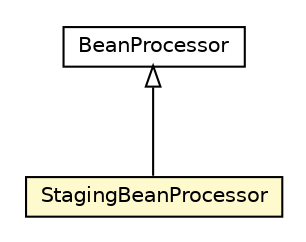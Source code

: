 #!/usr/local/bin/dot
#
# Class diagram 
# Generated by UMLGraph version R5_6-24-gf6e263 (http://www.umlgraph.org/)
#

digraph G {
	edge [fontname="Helvetica",fontsize=10,labelfontname="Helvetica",labelfontsize=10];
	node [fontname="Helvetica",fontsize=10,shape=plaintext];
	nodesep=0.25;
	ranksep=0.5;
	// nl.b3p.brmo.loader.util.StagingBeanProcessor
	c1889 [label=<<table title="nl.b3p.brmo.loader.util.StagingBeanProcessor" border="0" cellborder="1" cellspacing="0" cellpadding="2" port="p" bgcolor="lemonChiffon" href="./StagingBeanProcessor.html">
		<tr><td><table border="0" cellspacing="0" cellpadding="1">
<tr><td align="center" balign="center"> StagingBeanProcessor </td></tr>
		</table></td></tr>
		</table>>, URL="./StagingBeanProcessor.html", fontname="Helvetica", fontcolor="black", fontsize=10.0];
	//nl.b3p.brmo.loader.util.StagingBeanProcessor extends org.apache.commons.dbutils.BeanProcessor
	c1907:p -> c1889:p [dir=back,arrowtail=empty];
	// org.apache.commons.dbutils.BeanProcessor
	c1907 [label=<<table title="org.apache.commons.dbutils.BeanProcessor" border="0" cellborder="1" cellspacing="0" cellpadding="2" port="p" href="http://java.sun.com/j2se/1.4.2/docs/api/org/apache/commons/dbutils/BeanProcessor.html">
		<tr><td><table border="0" cellspacing="0" cellpadding="1">
<tr><td align="center" balign="center"> BeanProcessor </td></tr>
		</table></td></tr>
		</table>>, URL="http://java.sun.com/j2se/1.4.2/docs/api/org/apache/commons/dbutils/BeanProcessor.html", fontname="Helvetica", fontcolor="black", fontsize=10.0];
}

